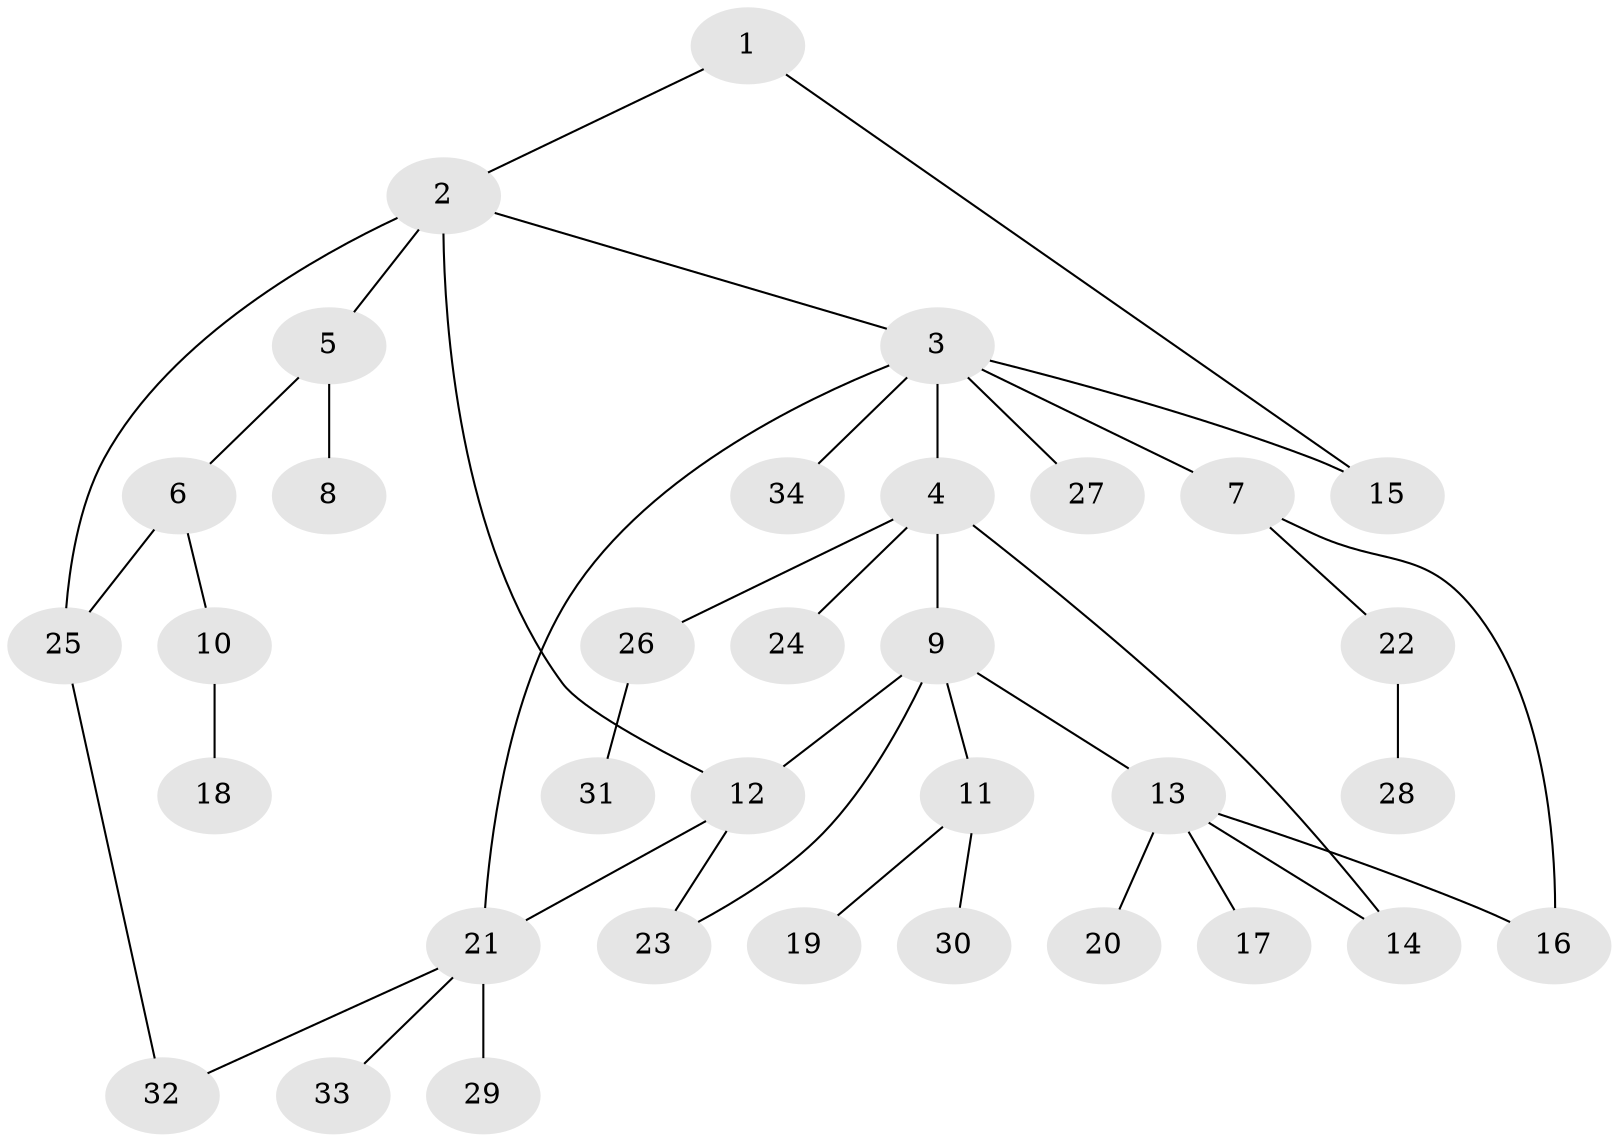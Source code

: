// original degree distribution, {2: 0.3382352941176471, 6: 0.029411764705882353, 8: 0.029411764705882353, 4: 0.07352941176470588, 3: 0.14705882352941177, 1: 0.38235294117647056}
// Generated by graph-tools (version 1.1) at 2025/34/03/09/25 02:34:13]
// undirected, 34 vertices, 41 edges
graph export_dot {
graph [start="1"]
  node [color=gray90,style=filled];
  1;
  2;
  3;
  4;
  5;
  6;
  7;
  8;
  9;
  10;
  11;
  12;
  13;
  14;
  15;
  16;
  17;
  18;
  19;
  20;
  21;
  22;
  23;
  24;
  25;
  26;
  27;
  28;
  29;
  30;
  31;
  32;
  33;
  34;
  1 -- 2 [weight=1.0];
  1 -- 15 [weight=1.0];
  2 -- 3 [weight=1.0];
  2 -- 5 [weight=1.0];
  2 -- 12 [weight=1.0];
  2 -- 25 [weight=1.0];
  3 -- 4 [weight=1.0];
  3 -- 7 [weight=1.0];
  3 -- 15 [weight=1.0];
  3 -- 21 [weight=1.0];
  3 -- 27 [weight=1.0];
  3 -- 34 [weight=1.0];
  4 -- 9 [weight=3.0];
  4 -- 14 [weight=1.0];
  4 -- 24 [weight=1.0];
  4 -- 26 [weight=1.0];
  5 -- 6 [weight=1.0];
  5 -- 8 [weight=2.0];
  6 -- 10 [weight=2.0];
  6 -- 25 [weight=1.0];
  7 -- 16 [weight=1.0];
  7 -- 22 [weight=1.0];
  9 -- 11 [weight=1.0];
  9 -- 12 [weight=1.0];
  9 -- 13 [weight=1.0];
  9 -- 23 [weight=1.0];
  10 -- 18 [weight=1.0];
  11 -- 19 [weight=1.0];
  11 -- 30 [weight=1.0];
  12 -- 21 [weight=1.0];
  12 -- 23 [weight=1.0];
  13 -- 14 [weight=1.0];
  13 -- 16 [weight=1.0];
  13 -- 17 [weight=1.0];
  13 -- 20 [weight=1.0];
  21 -- 29 [weight=2.0];
  21 -- 32 [weight=1.0];
  21 -- 33 [weight=1.0];
  22 -- 28 [weight=1.0];
  25 -- 32 [weight=1.0];
  26 -- 31 [weight=1.0];
}
